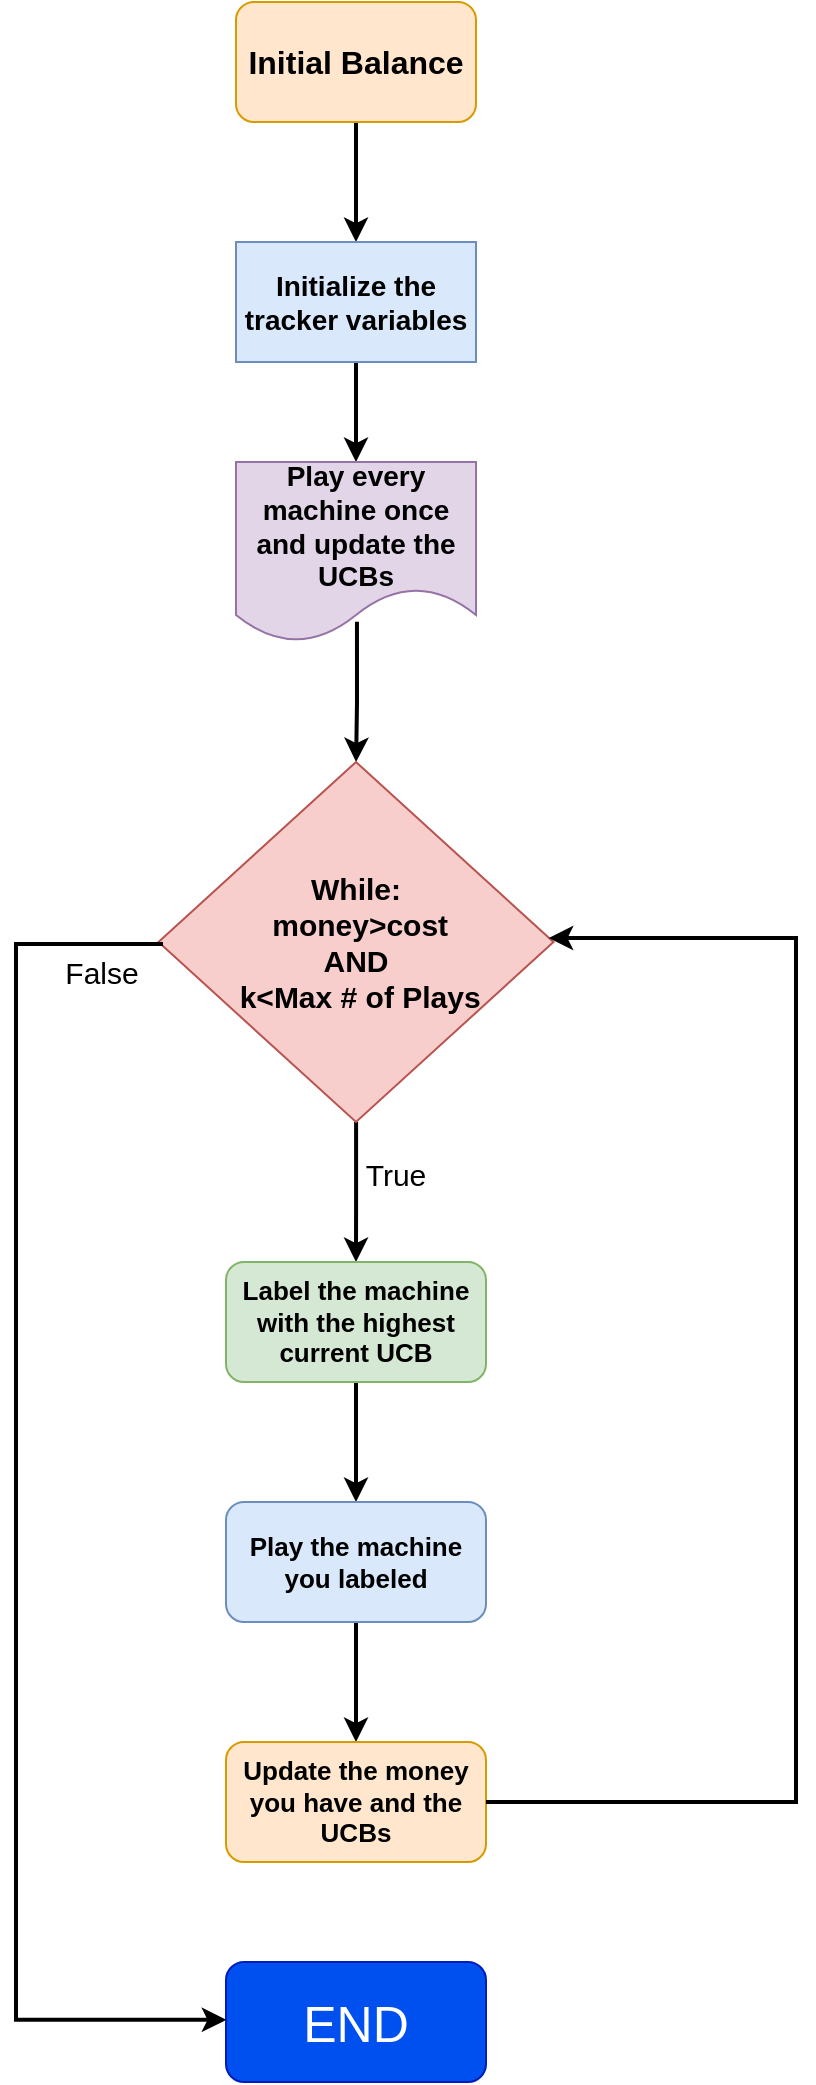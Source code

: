 <mxfile version="23.0.2" type="device">
  <diagram name="Page-1" id="mkau6C6uTYNiCd6FbnTu">
    <mxGraphModel dx="847" dy="709" grid="1" gridSize="10" guides="1" tooltips="1" connect="0" arrows="1" fold="1" page="1" pageScale="1" pageWidth="850" pageHeight="1100" math="0" shadow="0">
      <root>
        <mxCell id="0" />
        <mxCell id="1" parent="0" />
        <mxCell id="10-0LcXhZX93ZcMQ_UFK-10" style="edgeStyle=orthogonalEdgeStyle;rounded=0;orthogonalLoop=1;jettySize=auto;html=1;exitX=0.5;exitY=1;exitDx=0;exitDy=0;entryX=0.5;entryY=0;entryDx=0;entryDy=0;strokeWidth=2;" edge="1" parent="1" source="10-0LcXhZX93ZcMQ_UFK-1" target="10-0LcXhZX93ZcMQ_UFK-2">
          <mxGeometry relative="1" as="geometry" />
        </mxCell>
        <mxCell id="10-0LcXhZX93ZcMQ_UFK-1" value="&lt;font style=&quot;&quot;&gt;&lt;font style=&quot;font-size: 16px;&quot;&gt;Initial Balance&lt;/font&gt;&lt;br style=&quot;font-size: 13px;&quot;&gt;&lt;/font&gt;" style="rounded=1;whiteSpace=wrap;html=1;fillColor=#ffe6cc;strokeColor=#d79b00;fontSize=13;fontStyle=1" vertex="1" parent="1">
          <mxGeometry x="240" y="20" width="120" height="60" as="geometry" />
        </mxCell>
        <mxCell id="10-0LcXhZX93ZcMQ_UFK-11" style="edgeStyle=orthogonalEdgeStyle;rounded=0;orthogonalLoop=1;jettySize=auto;html=1;exitX=0.5;exitY=1;exitDx=0;exitDy=0;entryX=0.5;entryY=0;entryDx=0;entryDy=0;strokeWidth=2;" edge="1" parent="1" source="10-0LcXhZX93ZcMQ_UFK-2" target="10-0LcXhZX93ZcMQ_UFK-3">
          <mxGeometry relative="1" as="geometry" />
        </mxCell>
        <mxCell id="10-0LcXhZX93ZcMQ_UFK-2" value="&lt;font style=&quot;font-size: 14px;&quot;&gt;Initialize the tracker variables&lt;/font&gt;" style="rounded=0;whiteSpace=wrap;html=1;fillColor=#dae8fc;strokeColor=#6c8ebf;fontSize=14;fontStyle=1" vertex="1" parent="1">
          <mxGeometry x="240" y="140" width="120" height="60" as="geometry" />
        </mxCell>
        <mxCell id="10-0LcXhZX93ZcMQ_UFK-12" style="edgeStyle=orthogonalEdgeStyle;rounded=0;orthogonalLoop=1;jettySize=auto;html=1;exitX=0.504;exitY=0.888;exitDx=0;exitDy=0;exitPerimeter=0;strokeWidth=2;" edge="1" parent="1" source="10-0LcXhZX93ZcMQ_UFK-3" target="10-0LcXhZX93ZcMQ_UFK-4">
          <mxGeometry relative="1" as="geometry" />
        </mxCell>
        <mxCell id="10-0LcXhZX93ZcMQ_UFK-3" value="&lt;font style=&quot;font-size: 14px;&quot;&gt;Play every machine once and update the UCBs&lt;/font&gt;" style="shape=document;whiteSpace=wrap;html=1;boundedLbl=1;fillColor=#e1d5e7;strokeColor=#9673a6;fontSize=13;fontStyle=1" vertex="1" parent="1">
          <mxGeometry x="240" y="250" width="120" height="90" as="geometry" />
        </mxCell>
        <mxCell id="10-0LcXhZX93ZcMQ_UFK-13" style="edgeStyle=orthogonalEdgeStyle;rounded=0;orthogonalLoop=1;jettySize=auto;html=1;entryX=0.5;entryY=0;entryDx=0;entryDy=0;strokeWidth=2;" edge="1" parent="1" source="10-0LcXhZX93ZcMQ_UFK-4" target="10-0LcXhZX93ZcMQ_UFK-5">
          <mxGeometry relative="1" as="geometry" />
        </mxCell>
        <mxCell id="10-0LcXhZX93ZcMQ_UFK-4" value="While:&lt;br style=&quot;font-size: 15px;&quot;&gt;&amp;nbsp;money&amp;gt;cost &lt;br style=&quot;font-size: 15px;&quot;&gt;AND&lt;br style=&quot;font-size: 15px;&quot;&gt;&amp;nbsp;k&amp;lt;Max # of Plays" style="rhombus;whiteSpace=wrap;html=1;fillColor=#f8cecc;strokeColor=#b85450;fontSize=15;fontStyle=1" vertex="1" parent="1">
          <mxGeometry x="201.25" y="400" width="197.5" height="180" as="geometry" />
        </mxCell>
        <mxCell id="10-0LcXhZX93ZcMQ_UFK-14" style="edgeStyle=orthogonalEdgeStyle;rounded=0;orthogonalLoop=1;jettySize=auto;html=1;entryX=0.5;entryY=0;entryDx=0;entryDy=0;strokeWidth=2;" edge="1" parent="1" source="10-0LcXhZX93ZcMQ_UFK-5" target="10-0LcXhZX93ZcMQ_UFK-8">
          <mxGeometry relative="1" as="geometry" />
        </mxCell>
        <mxCell id="10-0LcXhZX93ZcMQ_UFK-5" value="Label the machine with the highest current UCB" style="rounded=1;whiteSpace=wrap;html=1;fillColor=#d5e8d4;strokeColor=#82b366;fontSize=13;fontStyle=1" vertex="1" parent="1">
          <mxGeometry x="235" y="650" width="130" height="60" as="geometry" />
        </mxCell>
        <mxCell id="10-0LcXhZX93ZcMQ_UFK-15" style="edgeStyle=orthogonalEdgeStyle;rounded=0;orthogonalLoop=1;jettySize=auto;html=1;exitX=0.5;exitY=1;exitDx=0;exitDy=0;entryX=0.5;entryY=0;entryDx=0;entryDy=0;strokeWidth=2;" edge="1" parent="1" source="10-0LcXhZX93ZcMQ_UFK-8" target="10-0LcXhZX93ZcMQ_UFK-9">
          <mxGeometry relative="1" as="geometry" />
        </mxCell>
        <mxCell id="10-0LcXhZX93ZcMQ_UFK-8" value="Play the machine you labeled" style="rounded=1;whiteSpace=wrap;html=1;fillColor=#dae8fc;strokeColor=#6c8ebf;fontSize=13;fontStyle=1" vertex="1" parent="1">
          <mxGeometry x="235" y="770" width="130" height="60" as="geometry" />
        </mxCell>
        <mxCell id="10-0LcXhZX93ZcMQ_UFK-9" value="Update the money you have and the UCBs" style="rounded=1;whiteSpace=wrap;html=1;fillColor=#ffe6cc;strokeColor=#d79b00;fontSize=13;fontStyle=1" vertex="1" parent="1">
          <mxGeometry x="235" y="890" width="130" height="60" as="geometry" />
        </mxCell>
        <mxCell id="10-0LcXhZX93ZcMQ_UFK-19" style="edgeStyle=orthogonalEdgeStyle;rounded=0;orthogonalLoop=1;jettySize=auto;html=1;exitX=1;exitY=0.5;exitDx=0;exitDy=0;entryX=0.988;entryY=0.489;entryDx=0;entryDy=0;entryPerimeter=0;strokeWidth=2;" edge="1" parent="1" source="10-0LcXhZX93ZcMQ_UFK-9" target="10-0LcXhZX93ZcMQ_UFK-4">
          <mxGeometry relative="1" as="geometry">
            <Array as="points">
              <mxPoint x="520" y="920" />
              <mxPoint x="520" y="488" />
            </Array>
          </mxGeometry>
        </mxCell>
        <mxCell id="10-0LcXhZX93ZcMQ_UFK-20" value="END" style="rounded=1;whiteSpace=wrap;html=1;fillColor=#0050ef;strokeColor=#001DBC;fontColor=#ffffff;fontSize=25;" vertex="1" parent="1">
          <mxGeometry x="235" y="1000" width="130" height="60" as="geometry" />
        </mxCell>
        <mxCell id="10-0LcXhZX93ZcMQ_UFK-21" style="edgeStyle=orthogonalEdgeStyle;rounded=0;orthogonalLoop=1;jettySize=auto;html=1;entryX=0.001;entryY=0.482;entryDx=0;entryDy=0;entryPerimeter=0;strokeWidth=2;" edge="1" parent="1" target="10-0LcXhZX93ZcMQ_UFK-20">
          <mxGeometry relative="1" as="geometry">
            <mxPoint x="202.5" y="490.0" as="sourcePoint" />
            <mxPoint x="137.11" y="943.48" as="targetPoint" />
            <Array as="points">
              <mxPoint x="203" y="491" />
              <mxPoint x="130" y="491" />
              <mxPoint x="130" y="1029" />
            </Array>
          </mxGeometry>
        </mxCell>
        <mxCell id="10-0LcXhZX93ZcMQ_UFK-22" value="True" style="text;html=1;strokeColor=none;fillColor=none;align=center;verticalAlign=middle;whiteSpace=wrap;rounded=0;fontSize=15;" vertex="1" parent="1">
          <mxGeometry x="290" y="591" width="60" height="30" as="geometry" />
        </mxCell>
        <mxCell id="10-0LcXhZX93ZcMQ_UFK-23" value="False" style="text;html=1;strokeColor=none;fillColor=none;align=center;verticalAlign=middle;whiteSpace=wrap;rounded=0;fontSize=15;" vertex="1" parent="1">
          <mxGeometry x="142.5" y="490" width="60" height="30" as="geometry" />
        </mxCell>
      </root>
    </mxGraphModel>
  </diagram>
</mxfile>
